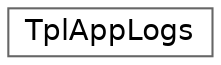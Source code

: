 digraph "Graphical Class Hierarchy"
{
 // LATEX_PDF_SIZE
  bgcolor="transparent";
  edge [fontname=Helvetica,fontsize=14,labelfontname=Helvetica,labelfontsize=14];
  node [fontname=Helvetica,fontsize=14,shape=box,height=0.2,width=0.4];
  rankdir="LR";
  Node0 [id="Node000000",label="TplAppLogs",height=0.2,width=0.4,color="grey40", fillcolor="white", style="filled",URL="$d2/d2a/classTplAppLogs.html",tooltip=" "];
}
